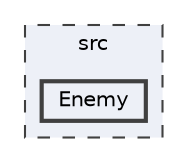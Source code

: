 digraph "src/Enemy"
{
 // LATEX_PDF_SIZE
  bgcolor="transparent";
  edge [fontname=Helvetica,fontsize=10,labelfontname=Helvetica,labelfontsize=10];
  node [fontname=Helvetica,fontsize=10,shape=box,height=0.2,width=0.4];
  compound=true
  subgraph clusterdir_68267d1309a1af8e8297ef4c3efbcdba {
    graph [ bgcolor="#edf0f7", pencolor="grey25", label="src", fontname=Helvetica,fontsize=10 style="filled,dashed", URL="dir_68267d1309a1af8e8297ef4c3efbcdba.html",tooltip=""]
  dir_eb62baf0935f6acf640b53d2ae81cf1c [label="Enemy", fillcolor="#edf0f7", color="grey25", style="filled,bold", URL="dir_eb62baf0935f6acf640b53d2ae81cf1c.html",tooltip=""];
  }
}
